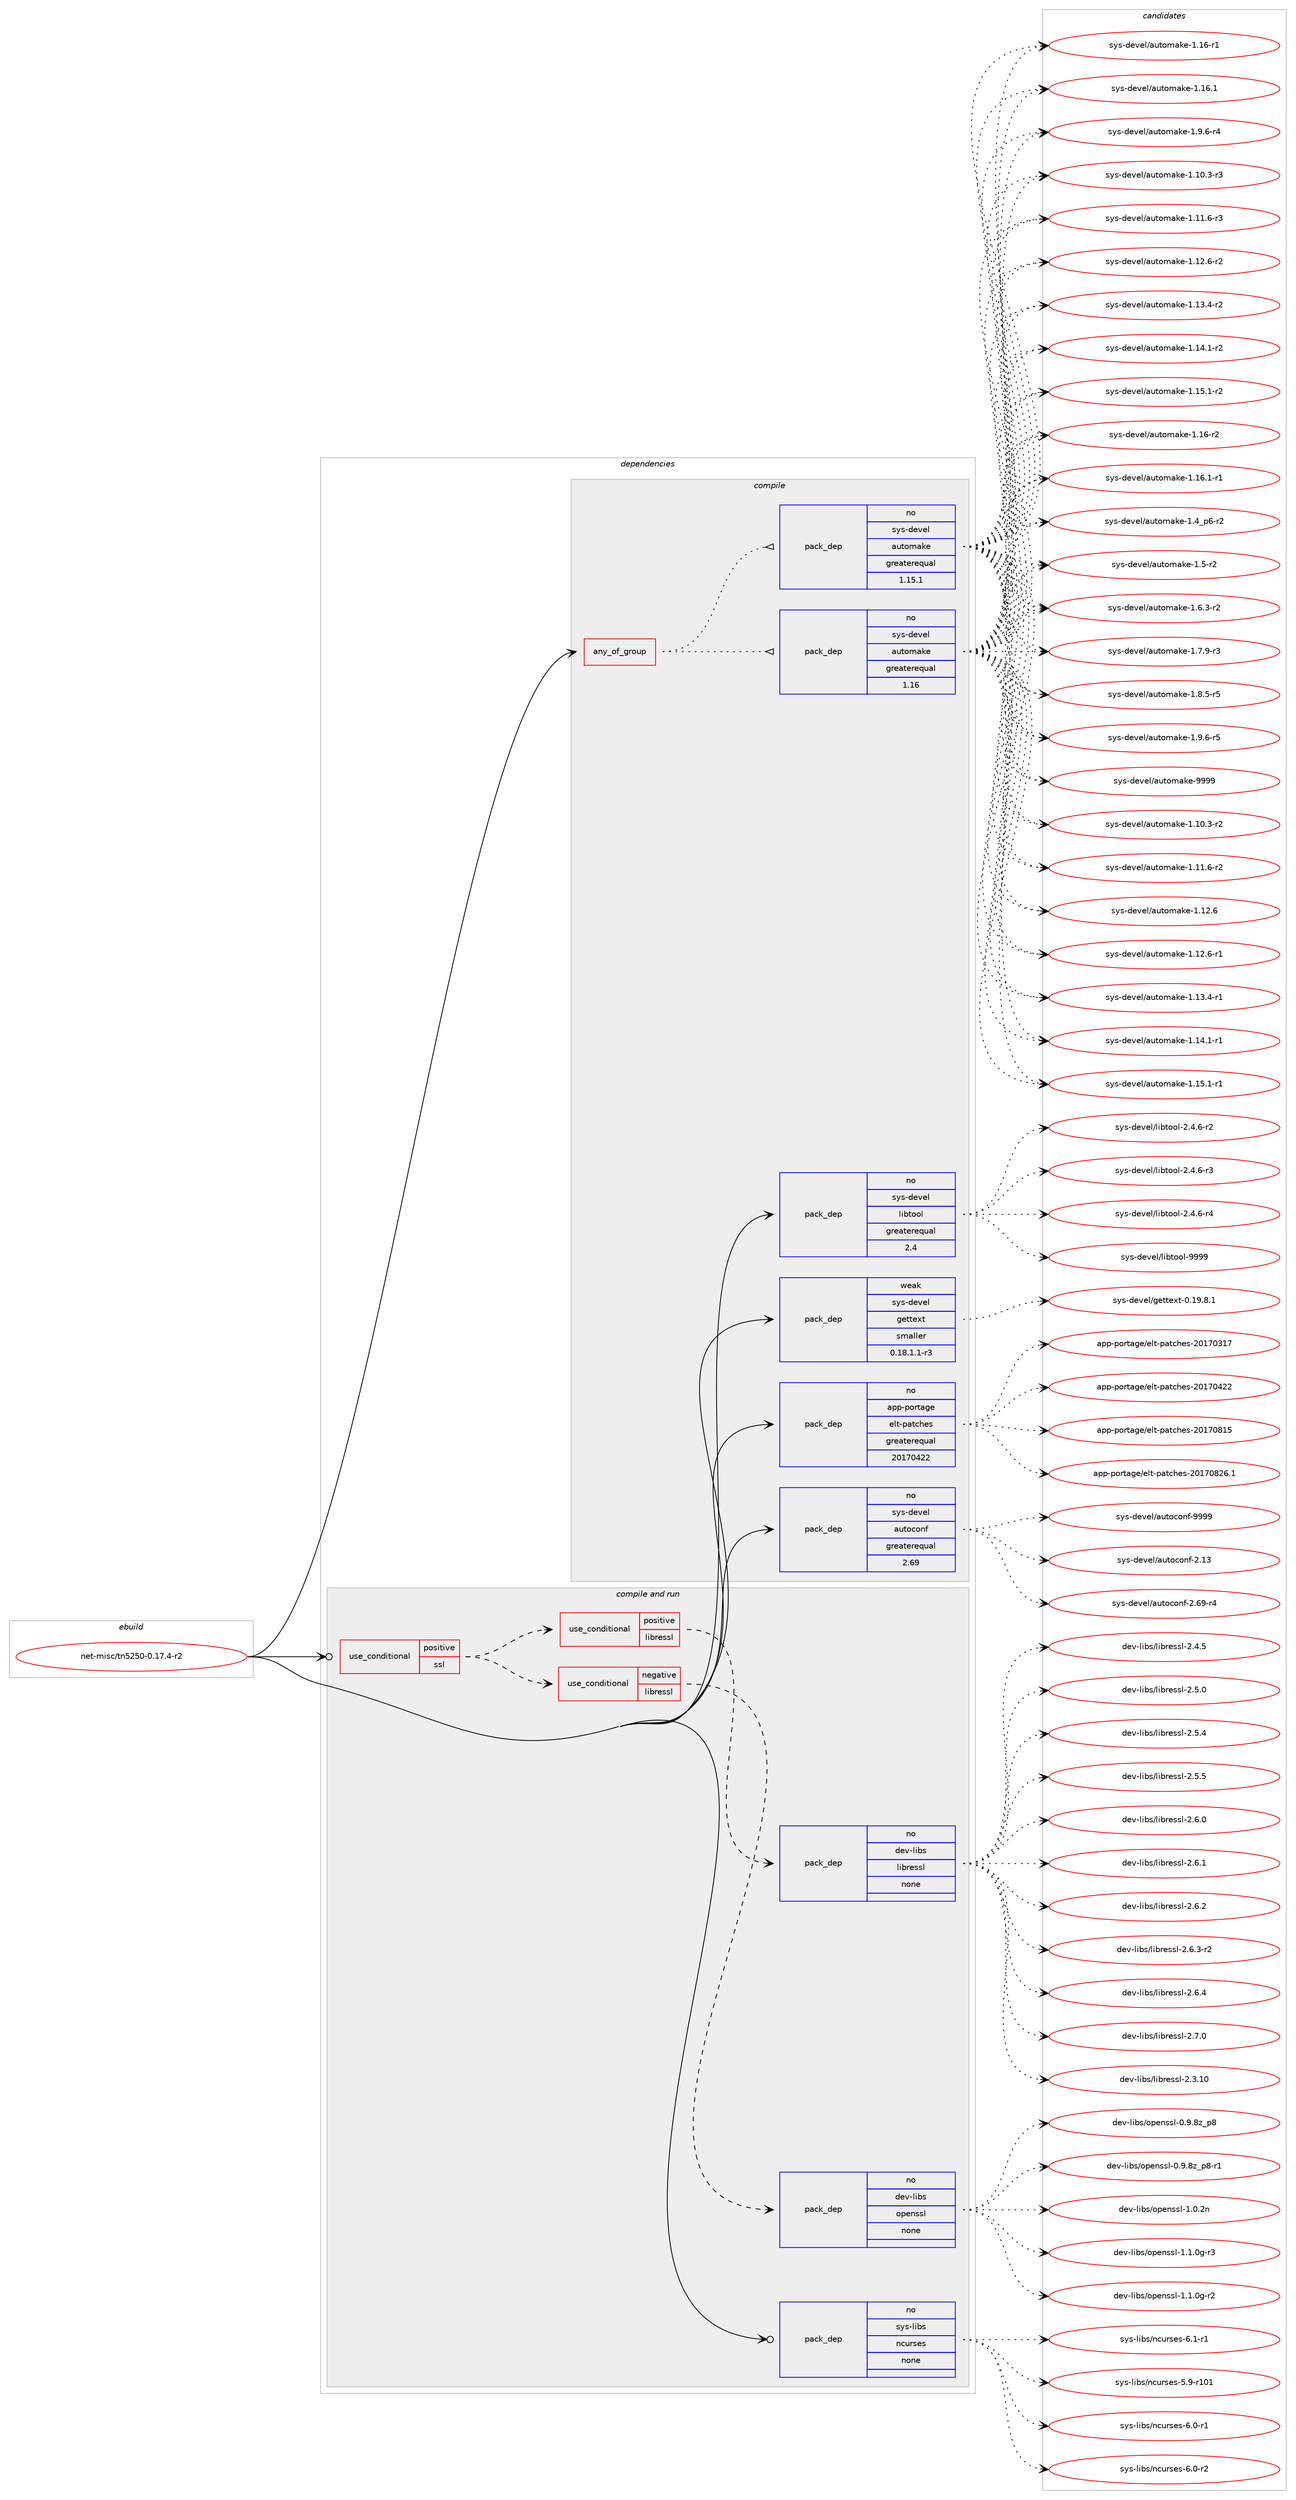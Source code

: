 digraph prolog {

# *************
# Graph options
# *************

newrank=true;
concentrate=true;
compound=true;
graph [rankdir=LR,fontname=Helvetica,fontsize=10,ranksep=1.5];#, ranksep=2.5, nodesep=0.2];
edge  [arrowhead=vee];
node  [fontname=Helvetica,fontsize=10];

# **********
# The ebuild
# **********

subgraph cluster_leftcol {
color=gray;
rank=same;
label=<<i>ebuild</i>>;
id [label="net-misc/tn5250-0.17.4-r2", color=red, width=4, href="../net-misc/tn5250-0.17.4-r2.svg"];
}

# ****************
# The dependencies
# ****************

subgraph cluster_midcol {
color=gray;
label=<<i>dependencies</i>>;
subgraph cluster_compile {
fillcolor="#eeeeee";
style=filled;
label=<<i>compile</i>>;
subgraph any23 {
dependency1039 [label=<<TABLE BORDER="0" CELLBORDER="1" CELLSPACING="0" CELLPADDING="4"><TR><TD CELLPADDING="10">any_of_group</TD></TR></TABLE>>, shape=none, color=red];subgraph pack679 {
dependency1040 [label=<<TABLE BORDER="0" CELLBORDER="1" CELLSPACING="0" CELLPADDING="4" WIDTH="220"><TR><TD ROWSPAN="6" CELLPADDING="30">pack_dep</TD></TR><TR><TD WIDTH="110">no</TD></TR><TR><TD>sys-devel</TD></TR><TR><TD>automake</TD></TR><TR><TD>greaterequal</TD></TR><TR><TD>1.16</TD></TR></TABLE>>, shape=none, color=blue];
}
dependency1039:e -> dependency1040:w [weight=20,style="dotted",arrowhead="oinv"];
subgraph pack680 {
dependency1041 [label=<<TABLE BORDER="0" CELLBORDER="1" CELLSPACING="0" CELLPADDING="4" WIDTH="220"><TR><TD ROWSPAN="6" CELLPADDING="30">pack_dep</TD></TR><TR><TD WIDTH="110">no</TD></TR><TR><TD>sys-devel</TD></TR><TR><TD>automake</TD></TR><TR><TD>greaterequal</TD></TR><TR><TD>1.15.1</TD></TR></TABLE>>, shape=none, color=blue];
}
dependency1039:e -> dependency1041:w [weight=20,style="dotted",arrowhead="oinv"];
}
id:e -> dependency1039:w [weight=20,style="solid",arrowhead="vee"];
subgraph pack681 {
dependency1042 [label=<<TABLE BORDER="0" CELLBORDER="1" CELLSPACING="0" CELLPADDING="4" WIDTH="220"><TR><TD ROWSPAN="6" CELLPADDING="30">pack_dep</TD></TR><TR><TD WIDTH="110">no</TD></TR><TR><TD>app-portage</TD></TR><TR><TD>elt-patches</TD></TR><TR><TD>greaterequal</TD></TR><TR><TD>20170422</TD></TR></TABLE>>, shape=none, color=blue];
}
id:e -> dependency1042:w [weight=20,style="solid",arrowhead="vee"];
subgraph pack682 {
dependency1043 [label=<<TABLE BORDER="0" CELLBORDER="1" CELLSPACING="0" CELLPADDING="4" WIDTH="220"><TR><TD ROWSPAN="6" CELLPADDING="30">pack_dep</TD></TR><TR><TD WIDTH="110">no</TD></TR><TR><TD>sys-devel</TD></TR><TR><TD>autoconf</TD></TR><TR><TD>greaterequal</TD></TR><TR><TD>2.69</TD></TR></TABLE>>, shape=none, color=blue];
}
id:e -> dependency1043:w [weight=20,style="solid",arrowhead="vee"];
subgraph pack683 {
dependency1044 [label=<<TABLE BORDER="0" CELLBORDER="1" CELLSPACING="0" CELLPADDING="4" WIDTH="220"><TR><TD ROWSPAN="6" CELLPADDING="30">pack_dep</TD></TR><TR><TD WIDTH="110">no</TD></TR><TR><TD>sys-devel</TD></TR><TR><TD>libtool</TD></TR><TR><TD>greaterequal</TD></TR><TR><TD>2.4</TD></TR></TABLE>>, shape=none, color=blue];
}
id:e -> dependency1044:w [weight=20,style="solid",arrowhead="vee"];
subgraph pack684 {
dependency1045 [label=<<TABLE BORDER="0" CELLBORDER="1" CELLSPACING="0" CELLPADDING="4" WIDTH="220"><TR><TD ROWSPAN="6" CELLPADDING="30">pack_dep</TD></TR><TR><TD WIDTH="110">weak</TD></TR><TR><TD>sys-devel</TD></TR><TR><TD>gettext</TD></TR><TR><TD>smaller</TD></TR><TR><TD>0.18.1.1-r3</TD></TR></TABLE>>, shape=none, color=blue];
}
id:e -> dependency1045:w [weight=20,style="solid",arrowhead="vee"];
}
subgraph cluster_compileandrun {
fillcolor="#eeeeee";
style=filled;
label=<<i>compile and run</i>>;
subgraph cond338 {
dependency1046 [label=<<TABLE BORDER="0" CELLBORDER="1" CELLSPACING="0" CELLPADDING="4"><TR><TD ROWSPAN="3" CELLPADDING="10">use_conditional</TD></TR><TR><TD>positive</TD></TR><TR><TD>ssl</TD></TR></TABLE>>, shape=none, color=red];
subgraph cond339 {
dependency1047 [label=<<TABLE BORDER="0" CELLBORDER="1" CELLSPACING="0" CELLPADDING="4"><TR><TD ROWSPAN="3" CELLPADDING="10">use_conditional</TD></TR><TR><TD>negative</TD></TR><TR><TD>libressl</TD></TR></TABLE>>, shape=none, color=red];
subgraph pack685 {
dependency1048 [label=<<TABLE BORDER="0" CELLBORDER="1" CELLSPACING="0" CELLPADDING="4" WIDTH="220"><TR><TD ROWSPAN="6" CELLPADDING="30">pack_dep</TD></TR><TR><TD WIDTH="110">no</TD></TR><TR><TD>dev-libs</TD></TR><TR><TD>openssl</TD></TR><TR><TD>none</TD></TR><TR><TD></TD></TR></TABLE>>, shape=none, color=blue];
}
dependency1047:e -> dependency1048:w [weight=20,style="dashed",arrowhead="vee"];
}
dependency1046:e -> dependency1047:w [weight=20,style="dashed",arrowhead="vee"];
subgraph cond340 {
dependency1049 [label=<<TABLE BORDER="0" CELLBORDER="1" CELLSPACING="0" CELLPADDING="4"><TR><TD ROWSPAN="3" CELLPADDING="10">use_conditional</TD></TR><TR><TD>positive</TD></TR><TR><TD>libressl</TD></TR></TABLE>>, shape=none, color=red];
subgraph pack686 {
dependency1050 [label=<<TABLE BORDER="0" CELLBORDER="1" CELLSPACING="0" CELLPADDING="4" WIDTH="220"><TR><TD ROWSPAN="6" CELLPADDING="30">pack_dep</TD></TR><TR><TD WIDTH="110">no</TD></TR><TR><TD>dev-libs</TD></TR><TR><TD>libressl</TD></TR><TR><TD>none</TD></TR><TR><TD></TD></TR></TABLE>>, shape=none, color=blue];
}
dependency1049:e -> dependency1050:w [weight=20,style="dashed",arrowhead="vee"];
}
dependency1046:e -> dependency1049:w [weight=20,style="dashed",arrowhead="vee"];
}
id:e -> dependency1046:w [weight=20,style="solid",arrowhead="odotvee"];
subgraph pack687 {
dependency1051 [label=<<TABLE BORDER="0" CELLBORDER="1" CELLSPACING="0" CELLPADDING="4" WIDTH="220"><TR><TD ROWSPAN="6" CELLPADDING="30">pack_dep</TD></TR><TR><TD WIDTH="110">no</TD></TR><TR><TD>sys-libs</TD></TR><TR><TD>ncurses</TD></TR><TR><TD>none</TD></TR><TR><TD></TD></TR></TABLE>>, shape=none, color=blue];
}
id:e -> dependency1051:w [weight=20,style="solid",arrowhead="odotvee"];
}
subgraph cluster_run {
fillcolor="#eeeeee";
style=filled;
label=<<i>run</i>>;
}
}

# **************
# The candidates
# **************

subgraph cluster_choices {
rank=same;
color=gray;
label=<<i>candidates</i>>;

subgraph choice679 {
color=black;
nodesep=1;
choice11512111545100101118101108479711711611110997107101454946494846514511450 [label="sys-devel/automake-1.10.3-r2", color=red, width=4,href="../sys-devel/automake-1.10.3-r2.svg"];
choice11512111545100101118101108479711711611110997107101454946494946544511450 [label="sys-devel/automake-1.11.6-r2", color=red, width=4,href="../sys-devel/automake-1.11.6-r2.svg"];
choice1151211154510010111810110847971171161111099710710145494649504654 [label="sys-devel/automake-1.12.6", color=red, width=4,href="../sys-devel/automake-1.12.6.svg"];
choice11512111545100101118101108479711711611110997107101454946495046544511449 [label="sys-devel/automake-1.12.6-r1", color=red, width=4,href="../sys-devel/automake-1.12.6-r1.svg"];
choice11512111545100101118101108479711711611110997107101454946495146524511449 [label="sys-devel/automake-1.13.4-r1", color=red, width=4,href="../sys-devel/automake-1.13.4-r1.svg"];
choice11512111545100101118101108479711711611110997107101454946495246494511449 [label="sys-devel/automake-1.14.1-r1", color=red, width=4,href="../sys-devel/automake-1.14.1-r1.svg"];
choice11512111545100101118101108479711711611110997107101454946495346494511449 [label="sys-devel/automake-1.15.1-r1", color=red, width=4,href="../sys-devel/automake-1.15.1-r1.svg"];
choice1151211154510010111810110847971171161111099710710145494649544511449 [label="sys-devel/automake-1.16-r1", color=red, width=4,href="../sys-devel/automake-1.16-r1.svg"];
choice1151211154510010111810110847971171161111099710710145494649544649 [label="sys-devel/automake-1.16.1", color=red, width=4,href="../sys-devel/automake-1.16.1.svg"];
choice115121115451001011181011084797117116111109971071014549465746544511452 [label="sys-devel/automake-1.9.6-r4", color=red, width=4,href="../sys-devel/automake-1.9.6-r4.svg"];
choice11512111545100101118101108479711711611110997107101454946494846514511451 [label="sys-devel/automake-1.10.3-r3", color=red, width=4,href="../sys-devel/automake-1.10.3-r3.svg"];
choice11512111545100101118101108479711711611110997107101454946494946544511451 [label="sys-devel/automake-1.11.6-r3", color=red, width=4,href="../sys-devel/automake-1.11.6-r3.svg"];
choice11512111545100101118101108479711711611110997107101454946495046544511450 [label="sys-devel/automake-1.12.6-r2", color=red, width=4,href="../sys-devel/automake-1.12.6-r2.svg"];
choice11512111545100101118101108479711711611110997107101454946495146524511450 [label="sys-devel/automake-1.13.4-r2", color=red, width=4,href="../sys-devel/automake-1.13.4-r2.svg"];
choice11512111545100101118101108479711711611110997107101454946495246494511450 [label="sys-devel/automake-1.14.1-r2", color=red, width=4,href="../sys-devel/automake-1.14.1-r2.svg"];
choice11512111545100101118101108479711711611110997107101454946495346494511450 [label="sys-devel/automake-1.15.1-r2", color=red, width=4,href="../sys-devel/automake-1.15.1-r2.svg"];
choice1151211154510010111810110847971171161111099710710145494649544511450 [label="sys-devel/automake-1.16-r2", color=red, width=4,href="../sys-devel/automake-1.16-r2.svg"];
choice11512111545100101118101108479711711611110997107101454946495446494511449 [label="sys-devel/automake-1.16.1-r1", color=red, width=4,href="../sys-devel/automake-1.16.1-r1.svg"];
choice115121115451001011181011084797117116111109971071014549465295112544511450 [label="sys-devel/automake-1.4_p6-r2", color=red, width=4,href="../sys-devel/automake-1.4_p6-r2.svg"];
choice11512111545100101118101108479711711611110997107101454946534511450 [label="sys-devel/automake-1.5-r2", color=red, width=4,href="../sys-devel/automake-1.5-r2.svg"];
choice115121115451001011181011084797117116111109971071014549465446514511450 [label="sys-devel/automake-1.6.3-r2", color=red, width=4,href="../sys-devel/automake-1.6.3-r2.svg"];
choice115121115451001011181011084797117116111109971071014549465546574511451 [label="sys-devel/automake-1.7.9-r3", color=red, width=4,href="../sys-devel/automake-1.7.9-r3.svg"];
choice115121115451001011181011084797117116111109971071014549465646534511453 [label="sys-devel/automake-1.8.5-r5", color=red, width=4,href="../sys-devel/automake-1.8.5-r5.svg"];
choice115121115451001011181011084797117116111109971071014549465746544511453 [label="sys-devel/automake-1.9.6-r5", color=red, width=4,href="../sys-devel/automake-1.9.6-r5.svg"];
choice115121115451001011181011084797117116111109971071014557575757 [label="sys-devel/automake-9999", color=red, width=4,href="../sys-devel/automake-9999.svg"];
dependency1040:e -> choice11512111545100101118101108479711711611110997107101454946494846514511450:w [style=dotted,weight="100"];
dependency1040:e -> choice11512111545100101118101108479711711611110997107101454946494946544511450:w [style=dotted,weight="100"];
dependency1040:e -> choice1151211154510010111810110847971171161111099710710145494649504654:w [style=dotted,weight="100"];
dependency1040:e -> choice11512111545100101118101108479711711611110997107101454946495046544511449:w [style=dotted,weight="100"];
dependency1040:e -> choice11512111545100101118101108479711711611110997107101454946495146524511449:w [style=dotted,weight="100"];
dependency1040:e -> choice11512111545100101118101108479711711611110997107101454946495246494511449:w [style=dotted,weight="100"];
dependency1040:e -> choice11512111545100101118101108479711711611110997107101454946495346494511449:w [style=dotted,weight="100"];
dependency1040:e -> choice1151211154510010111810110847971171161111099710710145494649544511449:w [style=dotted,weight="100"];
dependency1040:e -> choice1151211154510010111810110847971171161111099710710145494649544649:w [style=dotted,weight="100"];
dependency1040:e -> choice115121115451001011181011084797117116111109971071014549465746544511452:w [style=dotted,weight="100"];
dependency1040:e -> choice11512111545100101118101108479711711611110997107101454946494846514511451:w [style=dotted,weight="100"];
dependency1040:e -> choice11512111545100101118101108479711711611110997107101454946494946544511451:w [style=dotted,weight="100"];
dependency1040:e -> choice11512111545100101118101108479711711611110997107101454946495046544511450:w [style=dotted,weight="100"];
dependency1040:e -> choice11512111545100101118101108479711711611110997107101454946495146524511450:w [style=dotted,weight="100"];
dependency1040:e -> choice11512111545100101118101108479711711611110997107101454946495246494511450:w [style=dotted,weight="100"];
dependency1040:e -> choice11512111545100101118101108479711711611110997107101454946495346494511450:w [style=dotted,weight="100"];
dependency1040:e -> choice1151211154510010111810110847971171161111099710710145494649544511450:w [style=dotted,weight="100"];
dependency1040:e -> choice11512111545100101118101108479711711611110997107101454946495446494511449:w [style=dotted,weight="100"];
dependency1040:e -> choice115121115451001011181011084797117116111109971071014549465295112544511450:w [style=dotted,weight="100"];
dependency1040:e -> choice11512111545100101118101108479711711611110997107101454946534511450:w [style=dotted,weight="100"];
dependency1040:e -> choice115121115451001011181011084797117116111109971071014549465446514511450:w [style=dotted,weight="100"];
dependency1040:e -> choice115121115451001011181011084797117116111109971071014549465546574511451:w [style=dotted,weight="100"];
dependency1040:e -> choice115121115451001011181011084797117116111109971071014549465646534511453:w [style=dotted,weight="100"];
dependency1040:e -> choice115121115451001011181011084797117116111109971071014549465746544511453:w [style=dotted,weight="100"];
dependency1040:e -> choice115121115451001011181011084797117116111109971071014557575757:w [style=dotted,weight="100"];
}
subgraph choice680 {
color=black;
nodesep=1;
choice11512111545100101118101108479711711611110997107101454946494846514511450 [label="sys-devel/automake-1.10.3-r2", color=red, width=4,href="../sys-devel/automake-1.10.3-r2.svg"];
choice11512111545100101118101108479711711611110997107101454946494946544511450 [label="sys-devel/automake-1.11.6-r2", color=red, width=4,href="../sys-devel/automake-1.11.6-r2.svg"];
choice1151211154510010111810110847971171161111099710710145494649504654 [label="sys-devel/automake-1.12.6", color=red, width=4,href="../sys-devel/automake-1.12.6.svg"];
choice11512111545100101118101108479711711611110997107101454946495046544511449 [label="sys-devel/automake-1.12.6-r1", color=red, width=4,href="../sys-devel/automake-1.12.6-r1.svg"];
choice11512111545100101118101108479711711611110997107101454946495146524511449 [label="sys-devel/automake-1.13.4-r1", color=red, width=4,href="../sys-devel/automake-1.13.4-r1.svg"];
choice11512111545100101118101108479711711611110997107101454946495246494511449 [label="sys-devel/automake-1.14.1-r1", color=red, width=4,href="../sys-devel/automake-1.14.1-r1.svg"];
choice11512111545100101118101108479711711611110997107101454946495346494511449 [label="sys-devel/automake-1.15.1-r1", color=red, width=4,href="../sys-devel/automake-1.15.1-r1.svg"];
choice1151211154510010111810110847971171161111099710710145494649544511449 [label="sys-devel/automake-1.16-r1", color=red, width=4,href="../sys-devel/automake-1.16-r1.svg"];
choice1151211154510010111810110847971171161111099710710145494649544649 [label="sys-devel/automake-1.16.1", color=red, width=4,href="../sys-devel/automake-1.16.1.svg"];
choice115121115451001011181011084797117116111109971071014549465746544511452 [label="sys-devel/automake-1.9.6-r4", color=red, width=4,href="../sys-devel/automake-1.9.6-r4.svg"];
choice11512111545100101118101108479711711611110997107101454946494846514511451 [label="sys-devel/automake-1.10.3-r3", color=red, width=4,href="../sys-devel/automake-1.10.3-r3.svg"];
choice11512111545100101118101108479711711611110997107101454946494946544511451 [label="sys-devel/automake-1.11.6-r3", color=red, width=4,href="../sys-devel/automake-1.11.6-r3.svg"];
choice11512111545100101118101108479711711611110997107101454946495046544511450 [label="sys-devel/automake-1.12.6-r2", color=red, width=4,href="../sys-devel/automake-1.12.6-r2.svg"];
choice11512111545100101118101108479711711611110997107101454946495146524511450 [label="sys-devel/automake-1.13.4-r2", color=red, width=4,href="../sys-devel/automake-1.13.4-r2.svg"];
choice11512111545100101118101108479711711611110997107101454946495246494511450 [label="sys-devel/automake-1.14.1-r2", color=red, width=4,href="../sys-devel/automake-1.14.1-r2.svg"];
choice11512111545100101118101108479711711611110997107101454946495346494511450 [label="sys-devel/automake-1.15.1-r2", color=red, width=4,href="../sys-devel/automake-1.15.1-r2.svg"];
choice1151211154510010111810110847971171161111099710710145494649544511450 [label="sys-devel/automake-1.16-r2", color=red, width=4,href="../sys-devel/automake-1.16-r2.svg"];
choice11512111545100101118101108479711711611110997107101454946495446494511449 [label="sys-devel/automake-1.16.1-r1", color=red, width=4,href="../sys-devel/automake-1.16.1-r1.svg"];
choice115121115451001011181011084797117116111109971071014549465295112544511450 [label="sys-devel/automake-1.4_p6-r2", color=red, width=4,href="../sys-devel/automake-1.4_p6-r2.svg"];
choice11512111545100101118101108479711711611110997107101454946534511450 [label="sys-devel/automake-1.5-r2", color=red, width=4,href="../sys-devel/automake-1.5-r2.svg"];
choice115121115451001011181011084797117116111109971071014549465446514511450 [label="sys-devel/automake-1.6.3-r2", color=red, width=4,href="../sys-devel/automake-1.6.3-r2.svg"];
choice115121115451001011181011084797117116111109971071014549465546574511451 [label="sys-devel/automake-1.7.9-r3", color=red, width=4,href="../sys-devel/automake-1.7.9-r3.svg"];
choice115121115451001011181011084797117116111109971071014549465646534511453 [label="sys-devel/automake-1.8.5-r5", color=red, width=4,href="../sys-devel/automake-1.8.5-r5.svg"];
choice115121115451001011181011084797117116111109971071014549465746544511453 [label="sys-devel/automake-1.9.6-r5", color=red, width=4,href="../sys-devel/automake-1.9.6-r5.svg"];
choice115121115451001011181011084797117116111109971071014557575757 [label="sys-devel/automake-9999", color=red, width=4,href="../sys-devel/automake-9999.svg"];
dependency1041:e -> choice11512111545100101118101108479711711611110997107101454946494846514511450:w [style=dotted,weight="100"];
dependency1041:e -> choice11512111545100101118101108479711711611110997107101454946494946544511450:w [style=dotted,weight="100"];
dependency1041:e -> choice1151211154510010111810110847971171161111099710710145494649504654:w [style=dotted,weight="100"];
dependency1041:e -> choice11512111545100101118101108479711711611110997107101454946495046544511449:w [style=dotted,weight="100"];
dependency1041:e -> choice11512111545100101118101108479711711611110997107101454946495146524511449:w [style=dotted,weight="100"];
dependency1041:e -> choice11512111545100101118101108479711711611110997107101454946495246494511449:w [style=dotted,weight="100"];
dependency1041:e -> choice11512111545100101118101108479711711611110997107101454946495346494511449:w [style=dotted,weight="100"];
dependency1041:e -> choice1151211154510010111810110847971171161111099710710145494649544511449:w [style=dotted,weight="100"];
dependency1041:e -> choice1151211154510010111810110847971171161111099710710145494649544649:w [style=dotted,weight="100"];
dependency1041:e -> choice115121115451001011181011084797117116111109971071014549465746544511452:w [style=dotted,weight="100"];
dependency1041:e -> choice11512111545100101118101108479711711611110997107101454946494846514511451:w [style=dotted,weight="100"];
dependency1041:e -> choice11512111545100101118101108479711711611110997107101454946494946544511451:w [style=dotted,weight="100"];
dependency1041:e -> choice11512111545100101118101108479711711611110997107101454946495046544511450:w [style=dotted,weight="100"];
dependency1041:e -> choice11512111545100101118101108479711711611110997107101454946495146524511450:w [style=dotted,weight="100"];
dependency1041:e -> choice11512111545100101118101108479711711611110997107101454946495246494511450:w [style=dotted,weight="100"];
dependency1041:e -> choice11512111545100101118101108479711711611110997107101454946495346494511450:w [style=dotted,weight="100"];
dependency1041:e -> choice1151211154510010111810110847971171161111099710710145494649544511450:w [style=dotted,weight="100"];
dependency1041:e -> choice11512111545100101118101108479711711611110997107101454946495446494511449:w [style=dotted,weight="100"];
dependency1041:e -> choice115121115451001011181011084797117116111109971071014549465295112544511450:w [style=dotted,weight="100"];
dependency1041:e -> choice11512111545100101118101108479711711611110997107101454946534511450:w [style=dotted,weight="100"];
dependency1041:e -> choice115121115451001011181011084797117116111109971071014549465446514511450:w [style=dotted,weight="100"];
dependency1041:e -> choice115121115451001011181011084797117116111109971071014549465546574511451:w [style=dotted,weight="100"];
dependency1041:e -> choice115121115451001011181011084797117116111109971071014549465646534511453:w [style=dotted,weight="100"];
dependency1041:e -> choice115121115451001011181011084797117116111109971071014549465746544511453:w [style=dotted,weight="100"];
dependency1041:e -> choice115121115451001011181011084797117116111109971071014557575757:w [style=dotted,weight="100"];
}
subgraph choice681 {
color=black;
nodesep=1;
choice97112112451121111141169710310147101108116451129711699104101115455048495548514955 [label="app-portage/elt-patches-20170317", color=red, width=4,href="../app-portage/elt-patches-20170317.svg"];
choice97112112451121111141169710310147101108116451129711699104101115455048495548525050 [label="app-portage/elt-patches-20170422", color=red, width=4,href="../app-portage/elt-patches-20170422.svg"];
choice97112112451121111141169710310147101108116451129711699104101115455048495548564953 [label="app-portage/elt-patches-20170815", color=red, width=4,href="../app-portage/elt-patches-20170815.svg"];
choice971121124511211111411697103101471011081164511297116991041011154550484955485650544649 [label="app-portage/elt-patches-20170826.1", color=red, width=4,href="../app-portage/elt-patches-20170826.1.svg"];
dependency1042:e -> choice97112112451121111141169710310147101108116451129711699104101115455048495548514955:w [style=dotted,weight="100"];
dependency1042:e -> choice97112112451121111141169710310147101108116451129711699104101115455048495548525050:w [style=dotted,weight="100"];
dependency1042:e -> choice97112112451121111141169710310147101108116451129711699104101115455048495548564953:w [style=dotted,weight="100"];
dependency1042:e -> choice971121124511211111411697103101471011081164511297116991041011154550484955485650544649:w [style=dotted,weight="100"];
}
subgraph choice682 {
color=black;
nodesep=1;
choice115121115451001011181011084797117116111991111101024550464951 [label="sys-devel/autoconf-2.13", color=red, width=4,href="../sys-devel/autoconf-2.13.svg"];
choice1151211154510010111810110847971171161119911111010245504654574511452 [label="sys-devel/autoconf-2.69-r4", color=red, width=4,href="../sys-devel/autoconf-2.69-r4.svg"];
choice115121115451001011181011084797117116111991111101024557575757 [label="sys-devel/autoconf-9999", color=red, width=4,href="../sys-devel/autoconf-9999.svg"];
dependency1043:e -> choice115121115451001011181011084797117116111991111101024550464951:w [style=dotted,weight="100"];
dependency1043:e -> choice1151211154510010111810110847971171161119911111010245504654574511452:w [style=dotted,weight="100"];
dependency1043:e -> choice115121115451001011181011084797117116111991111101024557575757:w [style=dotted,weight="100"];
}
subgraph choice683 {
color=black;
nodesep=1;
choice1151211154510010111810110847108105981161111111084550465246544511450 [label="sys-devel/libtool-2.4.6-r2", color=red, width=4,href="../sys-devel/libtool-2.4.6-r2.svg"];
choice1151211154510010111810110847108105981161111111084550465246544511451 [label="sys-devel/libtool-2.4.6-r3", color=red, width=4,href="../sys-devel/libtool-2.4.6-r3.svg"];
choice1151211154510010111810110847108105981161111111084550465246544511452 [label="sys-devel/libtool-2.4.6-r4", color=red, width=4,href="../sys-devel/libtool-2.4.6-r4.svg"];
choice1151211154510010111810110847108105981161111111084557575757 [label="sys-devel/libtool-9999", color=red, width=4,href="../sys-devel/libtool-9999.svg"];
dependency1044:e -> choice1151211154510010111810110847108105981161111111084550465246544511450:w [style=dotted,weight="100"];
dependency1044:e -> choice1151211154510010111810110847108105981161111111084550465246544511451:w [style=dotted,weight="100"];
dependency1044:e -> choice1151211154510010111810110847108105981161111111084550465246544511452:w [style=dotted,weight="100"];
dependency1044:e -> choice1151211154510010111810110847108105981161111111084557575757:w [style=dotted,weight="100"];
}
subgraph choice684 {
color=black;
nodesep=1;
choice1151211154510010111810110847103101116116101120116454846495746564649 [label="sys-devel/gettext-0.19.8.1", color=red, width=4,href="../sys-devel/gettext-0.19.8.1.svg"];
dependency1045:e -> choice1151211154510010111810110847103101116116101120116454846495746564649:w [style=dotted,weight="100"];
}
subgraph choice685 {
color=black;
nodesep=1;
choice1001011184510810598115471111121011101151151084549464946481034511450 [label="dev-libs/openssl-1.1.0g-r2", color=red, width=4,href="../dev-libs/openssl-1.1.0g-r2.svg"];
choice1001011184510810598115471111121011101151151084548465746561229511256 [label="dev-libs/openssl-0.9.8z_p8", color=red, width=4,href="../dev-libs/openssl-0.9.8z_p8.svg"];
choice10010111845108105981154711111210111011511510845484657465612295112564511449 [label="dev-libs/openssl-0.9.8z_p8-r1", color=red, width=4,href="../dev-libs/openssl-0.9.8z_p8-r1.svg"];
choice100101118451081059811547111112101110115115108454946484650110 [label="dev-libs/openssl-1.0.2n", color=red, width=4,href="../dev-libs/openssl-1.0.2n.svg"];
choice1001011184510810598115471111121011101151151084549464946481034511451 [label="dev-libs/openssl-1.1.0g-r3", color=red, width=4,href="../dev-libs/openssl-1.1.0g-r3.svg"];
dependency1048:e -> choice1001011184510810598115471111121011101151151084549464946481034511450:w [style=dotted,weight="100"];
dependency1048:e -> choice1001011184510810598115471111121011101151151084548465746561229511256:w [style=dotted,weight="100"];
dependency1048:e -> choice10010111845108105981154711111210111011511510845484657465612295112564511449:w [style=dotted,weight="100"];
dependency1048:e -> choice100101118451081059811547111112101110115115108454946484650110:w [style=dotted,weight="100"];
dependency1048:e -> choice1001011184510810598115471111121011101151151084549464946481034511451:w [style=dotted,weight="100"];
}
subgraph choice686 {
color=black;
nodesep=1;
choice1001011184510810598115471081059811410111511510845504651464948 [label="dev-libs/libressl-2.3.10", color=red, width=4,href="../dev-libs/libressl-2.3.10.svg"];
choice10010111845108105981154710810598114101115115108455046524653 [label="dev-libs/libressl-2.4.5", color=red, width=4,href="../dev-libs/libressl-2.4.5.svg"];
choice10010111845108105981154710810598114101115115108455046534648 [label="dev-libs/libressl-2.5.0", color=red, width=4,href="../dev-libs/libressl-2.5.0.svg"];
choice10010111845108105981154710810598114101115115108455046534652 [label="dev-libs/libressl-2.5.4", color=red, width=4,href="../dev-libs/libressl-2.5.4.svg"];
choice10010111845108105981154710810598114101115115108455046534653 [label="dev-libs/libressl-2.5.5", color=red, width=4,href="../dev-libs/libressl-2.5.5.svg"];
choice10010111845108105981154710810598114101115115108455046544648 [label="dev-libs/libressl-2.6.0", color=red, width=4,href="../dev-libs/libressl-2.6.0.svg"];
choice10010111845108105981154710810598114101115115108455046544649 [label="dev-libs/libressl-2.6.1", color=red, width=4,href="../dev-libs/libressl-2.6.1.svg"];
choice10010111845108105981154710810598114101115115108455046544650 [label="dev-libs/libressl-2.6.2", color=red, width=4,href="../dev-libs/libressl-2.6.2.svg"];
choice100101118451081059811547108105981141011151151084550465446514511450 [label="dev-libs/libressl-2.6.3-r2", color=red, width=4,href="../dev-libs/libressl-2.6.3-r2.svg"];
choice10010111845108105981154710810598114101115115108455046544652 [label="dev-libs/libressl-2.6.4", color=red, width=4,href="../dev-libs/libressl-2.6.4.svg"];
choice10010111845108105981154710810598114101115115108455046554648 [label="dev-libs/libressl-2.7.0", color=red, width=4,href="../dev-libs/libressl-2.7.0.svg"];
dependency1050:e -> choice1001011184510810598115471081059811410111511510845504651464948:w [style=dotted,weight="100"];
dependency1050:e -> choice10010111845108105981154710810598114101115115108455046524653:w [style=dotted,weight="100"];
dependency1050:e -> choice10010111845108105981154710810598114101115115108455046534648:w [style=dotted,weight="100"];
dependency1050:e -> choice10010111845108105981154710810598114101115115108455046534652:w [style=dotted,weight="100"];
dependency1050:e -> choice10010111845108105981154710810598114101115115108455046534653:w [style=dotted,weight="100"];
dependency1050:e -> choice10010111845108105981154710810598114101115115108455046544648:w [style=dotted,weight="100"];
dependency1050:e -> choice10010111845108105981154710810598114101115115108455046544649:w [style=dotted,weight="100"];
dependency1050:e -> choice10010111845108105981154710810598114101115115108455046544650:w [style=dotted,weight="100"];
dependency1050:e -> choice100101118451081059811547108105981141011151151084550465446514511450:w [style=dotted,weight="100"];
dependency1050:e -> choice10010111845108105981154710810598114101115115108455046544652:w [style=dotted,weight="100"];
dependency1050:e -> choice10010111845108105981154710810598114101115115108455046554648:w [style=dotted,weight="100"];
}
subgraph choice687 {
color=black;
nodesep=1;
choice115121115451081059811547110991171141151011154553465745114494849 [label="sys-libs/ncurses-5.9-r101", color=red, width=4,href="../sys-libs/ncurses-5.9-r101.svg"];
choice11512111545108105981154711099117114115101115455446484511449 [label="sys-libs/ncurses-6.0-r1", color=red, width=4,href="../sys-libs/ncurses-6.0-r1.svg"];
choice11512111545108105981154711099117114115101115455446484511450 [label="sys-libs/ncurses-6.0-r2", color=red, width=4,href="../sys-libs/ncurses-6.0-r2.svg"];
choice11512111545108105981154711099117114115101115455446494511449 [label="sys-libs/ncurses-6.1-r1", color=red, width=4,href="../sys-libs/ncurses-6.1-r1.svg"];
dependency1051:e -> choice115121115451081059811547110991171141151011154553465745114494849:w [style=dotted,weight="100"];
dependency1051:e -> choice11512111545108105981154711099117114115101115455446484511449:w [style=dotted,weight="100"];
dependency1051:e -> choice11512111545108105981154711099117114115101115455446484511450:w [style=dotted,weight="100"];
dependency1051:e -> choice11512111545108105981154711099117114115101115455446494511449:w [style=dotted,weight="100"];
}
}

}
